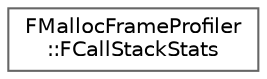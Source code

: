 digraph "Graphical Class Hierarchy"
{
 // INTERACTIVE_SVG=YES
 // LATEX_PDF_SIZE
  bgcolor="transparent";
  edge [fontname=Helvetica,fontsize=10,labelfontname=Helvetica,labelfontsize=10];
  node [fontname=Helvetica,fontsize=10,shape=box,height=0.2,width=0.4];
  rankdir="LR";
  Node0 [id="Node000000",label="FMallocFrameProfiler\l::FCallStackStats",height=0.2,width=0.4,color="grey40", fillcolor="white", style="filled",URL="$d3/d0d/structFMallocFrameProfiler_1_1FCallStackStats.html",tooltip=" "];
}
